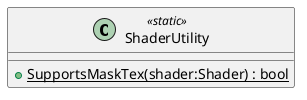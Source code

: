 @startuml
class ShaderUtility <<static>> {
    + {static} SupportsMaskTex(shader:Shader) : bool
}
@enduml
